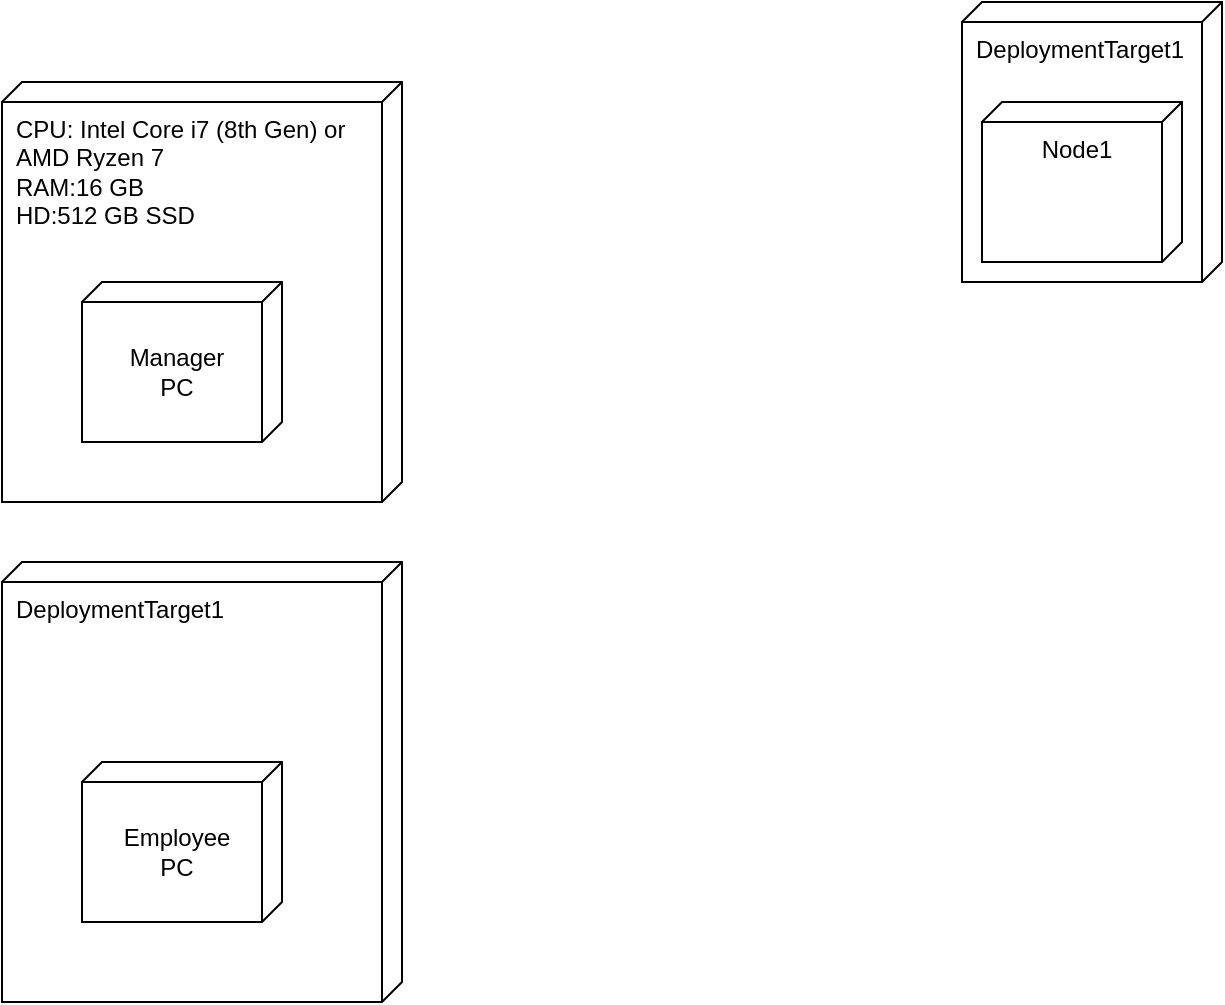 <mxfile version="24.5.5" type="github">
  <diagram name="Page-1" id="EcqNfrim0UmWAMcfIdFD">
    <mxGraphModel dx="832" dy="481" grid="1" gridSize="10" guides="1" tooltips="1" connect="1" arrows="1" fold="1" page="1" pageScale="1" pageWidth="850" pageHeight="1100" math="0" shadow="0">
      <root>
        <mxCell id="0" />
        <mxCell id="1" parent="0" />
        <mxCell id="iZzpUM9VxHZeIErT4uhQ-1" value="CPU: Intel Core i7 (8th Gen) or AMD Ryzen 7&lt;div&gt;&lt;div&gt;RAM:16 GB&lt;br&gt;HD:512 GB SSD&lt;/div&gt;&lt;div&gt;&lt;br&gt;&lt;/div&gt;&lt;/div&gt;" style="verticalAlign=top;align=left;shape=cube;size=10;direction=south;fontStyle=0;html=1;boundedLbl=1;spacingLeft=5;whiteSpace=wrap;" vertex="1" parent="1">
          <mxGeometry x="130" y="190" width="200" height="210" as="geometry" />
        </mxCell>
        <mxCell id="iZzpUM9VxHZeIErT4uhQ-2" value="&lt;div&gt;&lt;br&gt;&lt;/div&gt;Manager&lt;br&gt;PC" style="verticalAlign=top;align=center;shape=cube;size=10;direction=south;html=1;boundedLbl=1;spacingLeft=5;whiteSpace=wrap;" vertex="1" parent="iZzpUM9VxHZeIErT4uhQ-1">
          <mxGeometry width="100" height="80" relative="1" as="geometry">
            <mxPoint x="40" y="100" as="offset" />
          </mxGeometry>
        </mxCell>
        <mxCell id="iZzpUM9VxHZeIErT4uhQ-3" value="DeploymentTarget1" style="verticalAlign=top;align=left;shape=cube;size=10;direction=south;fontStyle=0;html=1;boundedLbl=1;spacingLeft=5;whiteSpace=wrap;" vertex="1" parent="1">
          <mxGeometry x="610" y="150" width="130" height="140" as="geometry" />
        </mxCell>
        <mxCell id="iZzpUM9VxHZeIErT4uhQ-4" value="Node1" style="verticalAlign=top;align=center;shape=cube;size=10;direction=south;html=1;boundedLbl=1;spacingLeft=5;whiteSpace=wrap;" vertex="1" parent="iZzpUM9VxHZeIErT4uhQ-3">
          <mxGeometry width="100" height="80" relative="1" as="geometry">
            <mxPoint x="10" y="50" as="offset" />
          </mxGeometry>
        </mxCell>
        <mxCell id="iZzpUM9VxHZeIErT4uhQ-5" value="DeploymentTarget1" style="verticalAlign=top;align=left;shape=cube;size=10;direction=south;fontStyle=0;html=1;boundedLbl=1;spacingLeft=5;whiteSpace=wrap;" vertex="1" parent="1">
          <mxGeometry x="130" y="430" width="200" height="220" as="geometry" />
        </mxCell>
        <mxCell id="iZzpUM9VxHZeIErT4uhQ-6" value="&lt;br&gt;Employee&lt;br&gt;PC" style="verticalAlign=top;align=center;shape=cube;size=10;direction=south;html=1;boundedLbl=1;spacingLeft=5;whiteSpace=wrap;" vertex="1" parent="iZzpUM9VxHZeIErT4uhQ-5">
          <mxGeometry width="100" height="80" relative="1" as="geometry">
            <mxPoint x="40" y="100" as="offset" />
          </mxGeometry>
        </mxCell>
      </root>
    </mxGraphModel>
  </diagram>
</mxfile>
